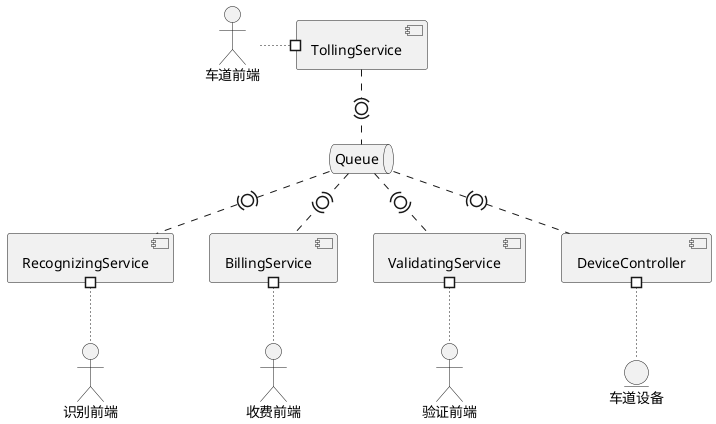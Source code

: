 @startuml

component TollingService
component RecognizingService
component BillingService
component ValidatingService
component DeviceController

actor 车道前端 as TollingClient
actor 识别前端 as RecognizingClient
actor 收费前端 as BillingClient
actor 验证前端 as ValidatingClient
entity 车道设备 as Device

TollingService #~le~ TollingClient
RecognizingService #~~ RecognizingClient
BillingService #~~ BillingClient
ValidatingService #~~ ValidatingClient
DeviceController #~~ Device

queue Queue

TollingService .(0). Queue
Queue .(0). BillingService
Queue .(0). RecognizingService
Queue .(0). ValidatingService
Queue .(0). DeviceController

@enduml

